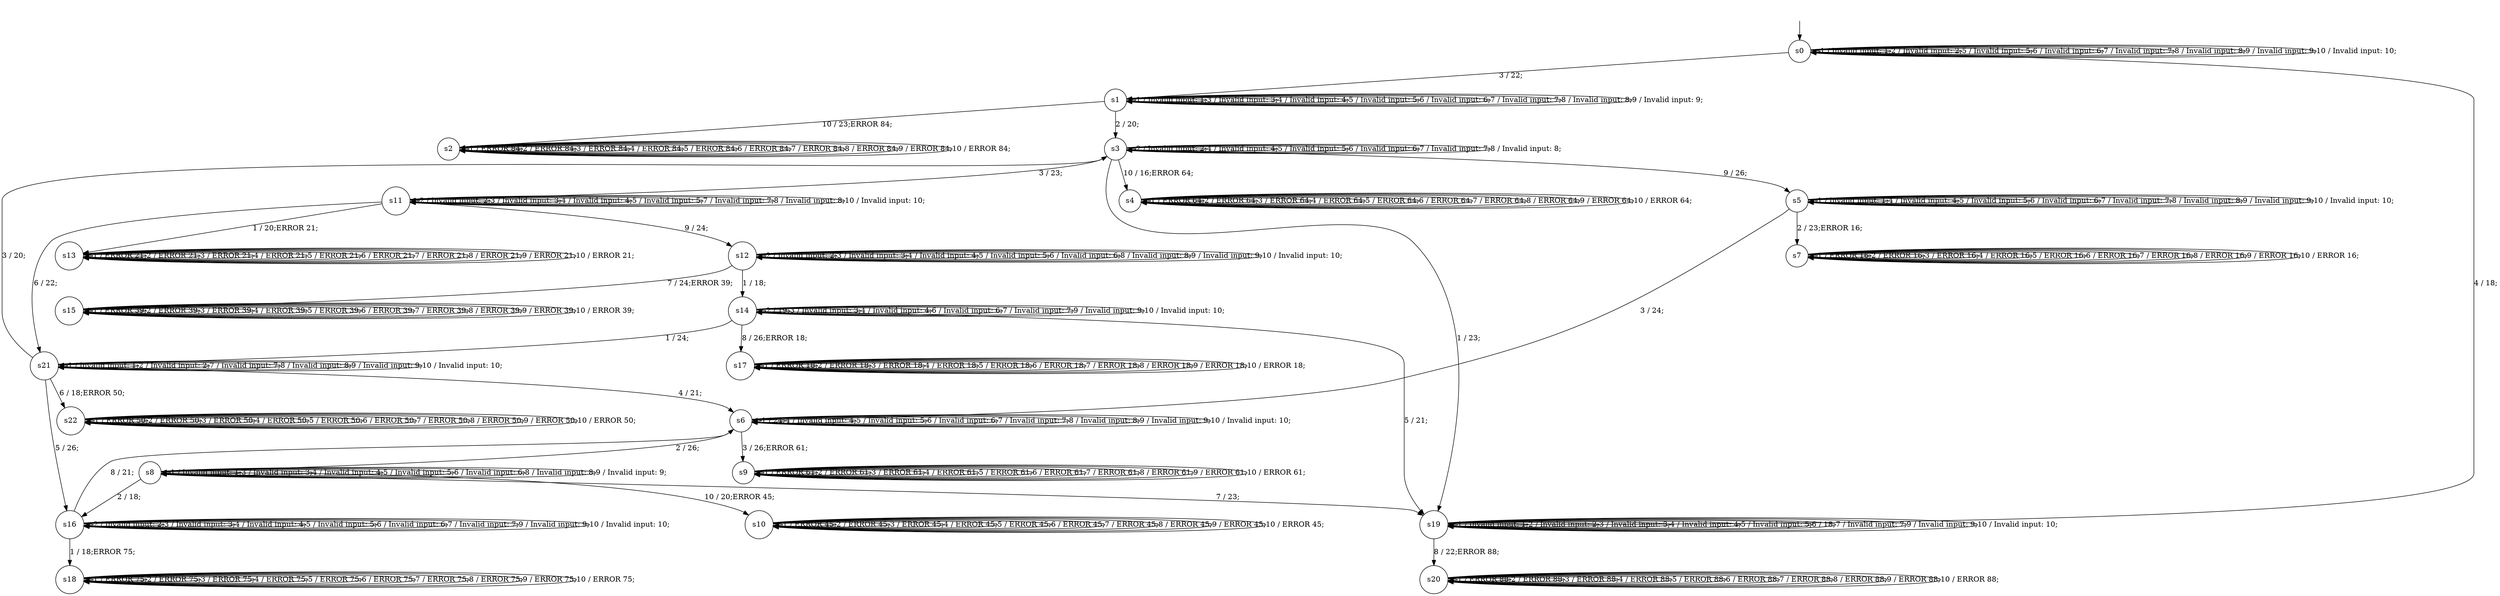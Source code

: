 digraph g {
__start0 [label="" shape="none"];

	s0 [shape="circle" label="s0"];
	s1 [shape="circle" label="s1"];
	s2 [shape="circle" label="s2"];
	s3 [shape="circle" label="s3"];
	s4 [shape="circle" label="s4"];
	s5 [shape="circle" label="s5"];
	s6 [shape="circle" label="s6"];
	s7 [shape="circle" label="s7"];
	s8 [shape="circle" label="s8"];
	s9 [shape="circle" label="s9"];
	s10 [shape="circle" label="s10"];
	s11 [shape="circle" label="s11"];
	s12 [shape="circle" label="s12"];
	s13 [shape="circle" label="s13"];
	s14 [shape="circle" label="s14"];
	s15 [shape="circle" label="s15"];
	s16 [shape="circle" label="s16"];
	s17 [shape="circle" label="s17"];
	s18 [shape="circle" label="s18"];
	s19 [shape="circle" label="s19"];
	s20 [shape="circle" label="s20"];
	s21 [shape="circle" label="s21"];
	s22 [shape="circle" label="s22"];
	s0 -> s0 [label="1 / Invalid input: 1;"];
	s0 -> s0 [label="2 / Invalid input: 2;"];
	s0 -> s1 [label="3 / 22;"];
	s0 -> s19 [label="4 / 18;"];
	s0 -> s0 [label="5 / Invalid input: 5;"];
	s0 -> s0 [label="6 / Invalid input: 6;"];
	s0 -> s0 [label="7 / Invalid input: 7;"];
	s0 -> s0 [label="8 / Invalid input: 8;"];
	s0 -> s0 [label="9 / Invalid input: 9;"];
	s0 -> s0 [label="10 / Invalid input: 10;"];
	s1 -> s1 [label="1 / Invalid input: 1;"];
	s1 -> s3 [label="2 / 20;"];
	s1 -> s1 [label="3 / Invalid input: 3;"];
	s1 -> s1 [label="4 / Invalid input: 4;"];
	s1 -> s1 [label="5 / Invalid input: 5;"];
	s1 -> s1 [label="6 / Invalid input: 6;"];
	s1 -> s1 [label="7 / Invalid input: 7;"];
	s1 -> s1 [label="8 / Invalid input: 8;"];
	s1 -> s1 [label="9 / Invalid input: 9;"];
	s1 -> s2 [label="10 / 23;ERROR 84;"];
	s2 -> s2 [label="1 / ERROR 84;"];
	s2 -> s2 [label="2 / ERROR 84;"];
	s2 -> s2 [label="3 / ERROR 84;"];
	s2 -> s2 [label="4 / ERROR 84;"];
	s2 -> s2 [label="5 / ERROR 84;"];
	s2 -> s2 [label="6 / ERROR 84;"];
	s2 -> s2 [label="7 / ERROR 84;"];
	s2 -> s2 [label="8 / ERROR 84;"];
	s2 -> s2 [label="9 / ERROR 84;"];
	s2 -> s2 [label="10 / ERROR 84;"];
	s3 -> s19 [label="1 / 23;"];
	s3 -> s3 [label="2 / Invalid input: 2;"];
	s3 -> s11 [label="3 / 23;"];
	s3 -> s3 [label="4 / Invalid input: 4;"];
	s3 -> s3 [label="5 / Invalid input: 5;"];
	s3 -> s3 [label="6 / Invalid input: 6;"];
	s3 -> s3 [label="7 / Invalid input: 7;"];
	s3 -> s3 [label="8 / Invalid input: 8;"];
	s3 -> s5 [label="9 / 26;"];
	s3 -> s4 [label="10 / 16;ERROR 64;"];
	s4 -> s4 [label="1 / ERROR 64;"];
	s4 -> s4 [label="2 / ERROR 64;"];
	s4 -> s4 [label="3 / ERROR 64;"];
	s4 -> s4 [label="4 / ERROR 64;"];
	s4 -> s4 [label="5 / ERROR 64;"];
	s4 -> s4 [label="6 / ERROR 64;"];
	s4 -> s4 [label="7 / ERROR 64;"];
	s4 -> s4 [label="8 / ERROR 64;"];
	s4 -> s4 [label="9 / ERROR 64;"];
	s4 -> s4 [label="10 / ERROR 64;"];
	s5 -> s5 [label="1 / Invalid input: 1;"];
	s5 -> s7 [label="2 / 23;ERROR 16;"];
	s5 -> s6 [label="3 / 24;"];
	s5 -> s5 [label="4 / Invalid input: 4;"];
	s5 -> s5 [label="5 / Invalid input: 5;"];
	s5 -> s5 [label="6 / Invalid input: 6;"];
	s5 -> s5 [label="7 / Invalid input: 7;"];
	s5 -> s5 [label="8 / Invalid input: 8;"];
	s5 -> s5 [label="9 / Invalid input: 9;"];
	s5 -> s5 [label="10 / Invalid input: 10;"];
	s6 -> s6 [label="1 / 24;"];
	s6 -> s8 [label="2 / 26;"];
	s6 -> s9 [label="3 / 26;ERROR 61;"];
	s6 -> s6 [label="4 / Invalid input: 4;"];
	s6 -> s6 [label="5 / Invalid input: 5;"];
	s6 -> s6 [label="6 / Invalid input: 6;"];
	s6 -> s6 [label="7 / Invalid input: 7;"];
	s6 -> s6 [label="8 / Invalid input: 8;"];
	s6 -> s6 [label="9 / Invalid input: 9;"];
	s6 -> s6 [label="10 / Invalid input: 10;"];
	s7 -> s7 [label="1 / ERROR 16;"];
	s7 -> s7 [label="2 / ERROR 16;"];
	s7 -> s7 [label="3 / ERROR 16;"];
	s7 -> s7 [label="4 / ERROR 16;"];
	s7 -> s7 [label="5 / ERROR 16;"];
	s7 -> s7 [label="6 / ERROR 16;"];
	s7 -> s7 [label="7 / ERROR 16;"];
	s7 -> s7 [label="8 / ERROR 16;"];
	s7 -> s7 [label="9 / ERROR 16;"];
	s7 -> s7 [label="10 / ERROR 16;"];
	s8 -> s8 [label="1 / Invalid input: 1;"];
	s8 -> s16 [label="2 / 18;"];
	s8 -> s8 [label="3 / Invalid input: 3;"];
	s8 -> s8 [label="4 / Invalid input: 4;"];
	s8 -> s8 [label="5 / Invalid input: 5;"];
	s8 -> s8 [label="6 / Invalid input: 6;"];
	s8 -> s19 [label="7 / 23;"];
	s8 -> s8 [label="8 / Invalid input: 8;"];
	s8 -> s8 [label="9 / Invalid input: 9;"];
	s8 -> s10 [label="10 / 20;ERROR 45;"];
	s9 -> s9 [label="1 / ERROR 61;"];
	s9 -> s9 [label="2 / ERROR 61;"];
	s9 -> s9 [label="3 / ERROR 61;"];
	s9 -> s9 [label="4 / ERROR 61;"];
	s9 -> s9 [label="5 / ERROR 61;"];
	s9 -> s9 [label="6 / ERROR 61;"];
	s9 -> s9 [label="7 / ERROR 61;"];
	s9 -> s9 [label="8 / ERROR 61;"];
	s9 -> s9 [label="9 / ERROR 61;"];
	s9 -> s9 [label="10 / ERROR 61;"];
	s10 -> s10 [label="1 / ERROR 45;"];
	s10 -> s10 [label="2 / ERROR 45;"];
	s10 -> s10 [label="3 / ERROR 45;"];
	s10 -> s10 [label="4 / ERROR 45;"];
	s10 -> s10 [label="5 / ERROR 45;"];
	s10 -> s10 [label="6 / ERROR 45;"];
	s10 -> s10 [label="7 / ERROR 45;"];
	s10 -> s10 [label="8 / ERROR 45;"];
	s10 -> s10 [label="9 / ERROR 45;"];
	s10 -> s10 [label="10 / ERROR 45;"];
	s11 -> s13 [label="1 / 20;ERROR 21;"];
	s11 -> s11 [label="2 / Invalid input: 2;"];
	s11 -> s11 [label="3 / Invalid input: 3;"];
	s11 -> s11 [label="4 / Invalid input: 4;"];
	s11 -> s11 [label="5 / Invalid input: 5;"];
	s11 -> s21 [label="6 / 22;"];
	s11 -> s11 [label="7 / Invalid input: 7;"];
	s11 -> s11 [label="8 / Invalid input: 8;"];
	s11 -> s12 [label="9 / 24;"];
	s11 -> s11 [label="10 / Invalid input: 10;"];
	s12 -> s14 [label="1 / 18;"];
	s12 -> s12 [label="2 / Invalid input: 2;"];
	s12 -> s12 [label="3 / Invalid input: 3;"];
	s12 -> s12 [label="4 / Invalid input: 4;"];
	s12 -> s12 [label="5 / Invalid input: 5;"];
	s12 -> s12 [label="6 / Invalid input: 6;"];
	s12 -> s15 [label="7 / 24;ERROR 39;"];
	s12 -> s12 [label="8 / Invalid input: 8;"];
	s12 -> s12 [label="9 / Invalid input: 9;"];
	s12 -> s12 [label="10 / Invalid input: 10;"];
	s13 -> s13 [label="1 / ERROR 21;"];
	s13 -> s13 [label="2 / ERROR 21;"];
	s13 -> s13 [label="3 / ERROR 21;"];
	s13 -> s13 [label="4 / ERROR 21;"];
	s13 -> s13 [label="5 / ERROR 21;"];
	s13 -> s13 [label="6 / ERROR 21;"];
	s13 -> s13 [label="7 / ERROR 21;"];
	s13 -> s13 [label="8 / ERROR 21;"];
	s13 -> s13 [label="9 / ERROR 21;"];
	s13 -> s13 [label="10 / ERROR 21;"];
	s14 -> s21 [label="1 / 24;"];
	s14 -> s14 [label="2 / 19;"];
	s14 -> s14 [label="3 / Invalid input: 3;"];
	s14 -> s14 [label="4 / Invalid input: 4;"];
	s14 -> s19 [label="5 / 21;"];
	s14 -> s14 [label="6 / Invalid input: 6;"];
	s14 -> s14 [label="7 / Invalid input: 7;"];
	s14 -> s17 [label="8 / 26;ERROR 18;"];
	s14 -> s14 [label="9 / Invalid input: 9;"];
	s14 -> s14 [label="10 / Invalid input: 10;"];
	s15 -> s15 [label="1 / ERROR 39;"];
	s15 -> s15 [label="2 / ERROR 39;"];
	s15 -> s15 [label="3 / ERROR 39;"];
	s15 -> s15 [label="4 / ERROR 39;"];
	s15 -> s15 [label="5 / ERROR 39;"];
	s15 -> s15 [label="6 / ERROR 39;"];
	s15 -> s15 [label="7 / ERROR 39;"];
	s15 -> s15 [label="8 / ERROR 39;"];
	s15 -> s15 [label="9 / ERROR 39;"];
	s15 -> s15 [label="10 / ERROR 39;"];
	s16 -> s18 [label="1 / 18;ERROR 75;"];
	s16 -> s16 [label="2 / Invalid input: 2;"];
	s16 -> s16 [label="3 / Invalid input: 3;"];
	s16 -> s16 [label="4 / Invalid input: 4;"];
	s16 -> s16 [label="5 / Invalid input: 5;"];
	s16 -> s16 [label="6 / Invalid input: 6;"];
	s16 -> s16 [label="7 / Invalid input: 7;"];
	s16 -> s6 [label="8 / 21;"];
	s16 -> s16 [label="9 / Invalid input: 9;"];
	s16 -> s16 [label="10 / Invalid input: 10;"];
	s17 -> s17 [label="1 / ERROR 18;"];
	s17 -> s17 [label="2 / ERROR 18;"];
	s17 -> s17 [label="3 / ERROR 18;"];
	s17 -> s17 [label="4 / ERROR 18;"];
	s17 -> s17 [label="5 / ERROR 18;"];
	s17 -> s17 [label="6 / ERROR 18;"];
	s17 -> s17 [label="7 / ERROR 18;"];
	s17 -> s17 [label="8 / ERROR 18;"];
	s17 -> s17 [label="9 / ERROR 18;"];
	s17 -> s17 [label="10 / ERROR 18;"];
	s18 -> s18 [label="1 / ERROR 75;"];
	s18 -> s18 [label="2 / ERROR 75;"];
	s18 -> s18 [label="3 / ERROR 75;"];
	s18 -> s18 [label="4 / ERROR 75;"];
	s18 -> s18 [label="5 / ERROR 75;"];
	s18 -> s18 [label="6 / ERROR 75;"];
	s18 -> s18 [label="7 / ERROR 75;"];
	s18 -> s18 [label="8 / ERROR 75;"];
	s18 -> s18 [label="9 / ERROR 75;"];
	s18 -> s18 [label="10 / ERROR 75;"];
	s19 -> s19 [label="1 / Invalid input: 1;"];
	s19 -> s19 [label="2 / Invalid input: 2;"];
	s19 -> s19 [label="3 / Invalid input: 3;"];
	s19 -> s19 [label="4 / Invalid input: 4;"];
	s19 -> s19 [label="5 / Invalid input: 5;"];
	s19 -> s19 [label="6 / 18;"];
	s19 -> s19 [label="7 / Invalid input: 7;"];
	s19 -> s20 [label="8 / 22;ERROR 88;"];
	s19 -> s19 [label="9 / Invalid input: 9;"];
	s19 -> s19 [label="10 / Invalid input: 10;"];
	s20 -> s20 [label="1 / ERROR 88;"];
	s20 -> s20 [label="2 / ERROR 88;"];
	s20 -> s20 [label="3 / ERROR 88;"];
	s20 -> s20 [label="4 / ERROR 88;"];
	s20 -> s20 [label="5 / ERROR 88;"];
	s20 -> s20 [label="6 / ERROR 88;"];
	s20 -> s20 [label="7 / ERROR 88;"];
	s20 -> s20 [label="8 / ERROR 88;"];
	s20 -> s20 [label="9 / ERROR 88;"];
	s20 -> s20 [label="10 / ERROR 88;"];
	s21 -> s21 [label="1 / Invalid input: 1;"];
	s21 -> s21 [label="2 / Invalid input: 2;"];
	s21 -> s3 [label="3 / 20;"];
	s21 -> s6 [label="4 / 21;"];
	s21 -> s16 [label="5 / 26;"];
	s21 -> s22 [label="6 / 18;ERROR 50;"];
	s21 -> s21 [label="7 / Invalid input: 7;"];
	s21 -> s21 [label="8 / Invalid input: 8;"];
	s21 -> s21 [label="9 / Invalid input: 9;"];
	s21 -> s21 [label="10 / Invalid input: 10;"];
	s22 -> s22 [label="1 / ERROR 50;"];
	s22 -> s22 [label="2 / ERROR 50;"];
	s22 -> s22 [label="3 / ERROR 50;"];
	s22 -> s22 [label="4 / ERROR 50;"];
	s22 -> s22 [label="5 / ERROR 50;"];
	s22 -> s22 [label="6 / ERROR 50;"];
	s22 -> s22 [label="7 / ERROR 50;"];
	s22 -> s22 [label="8 / ERROR 50;"];
	s22 -> s22 [label="9 / ERROR 50;"];
	s22 -> s22 [label="10 / ERROR 50;"];

__start0 -> s0;
}
